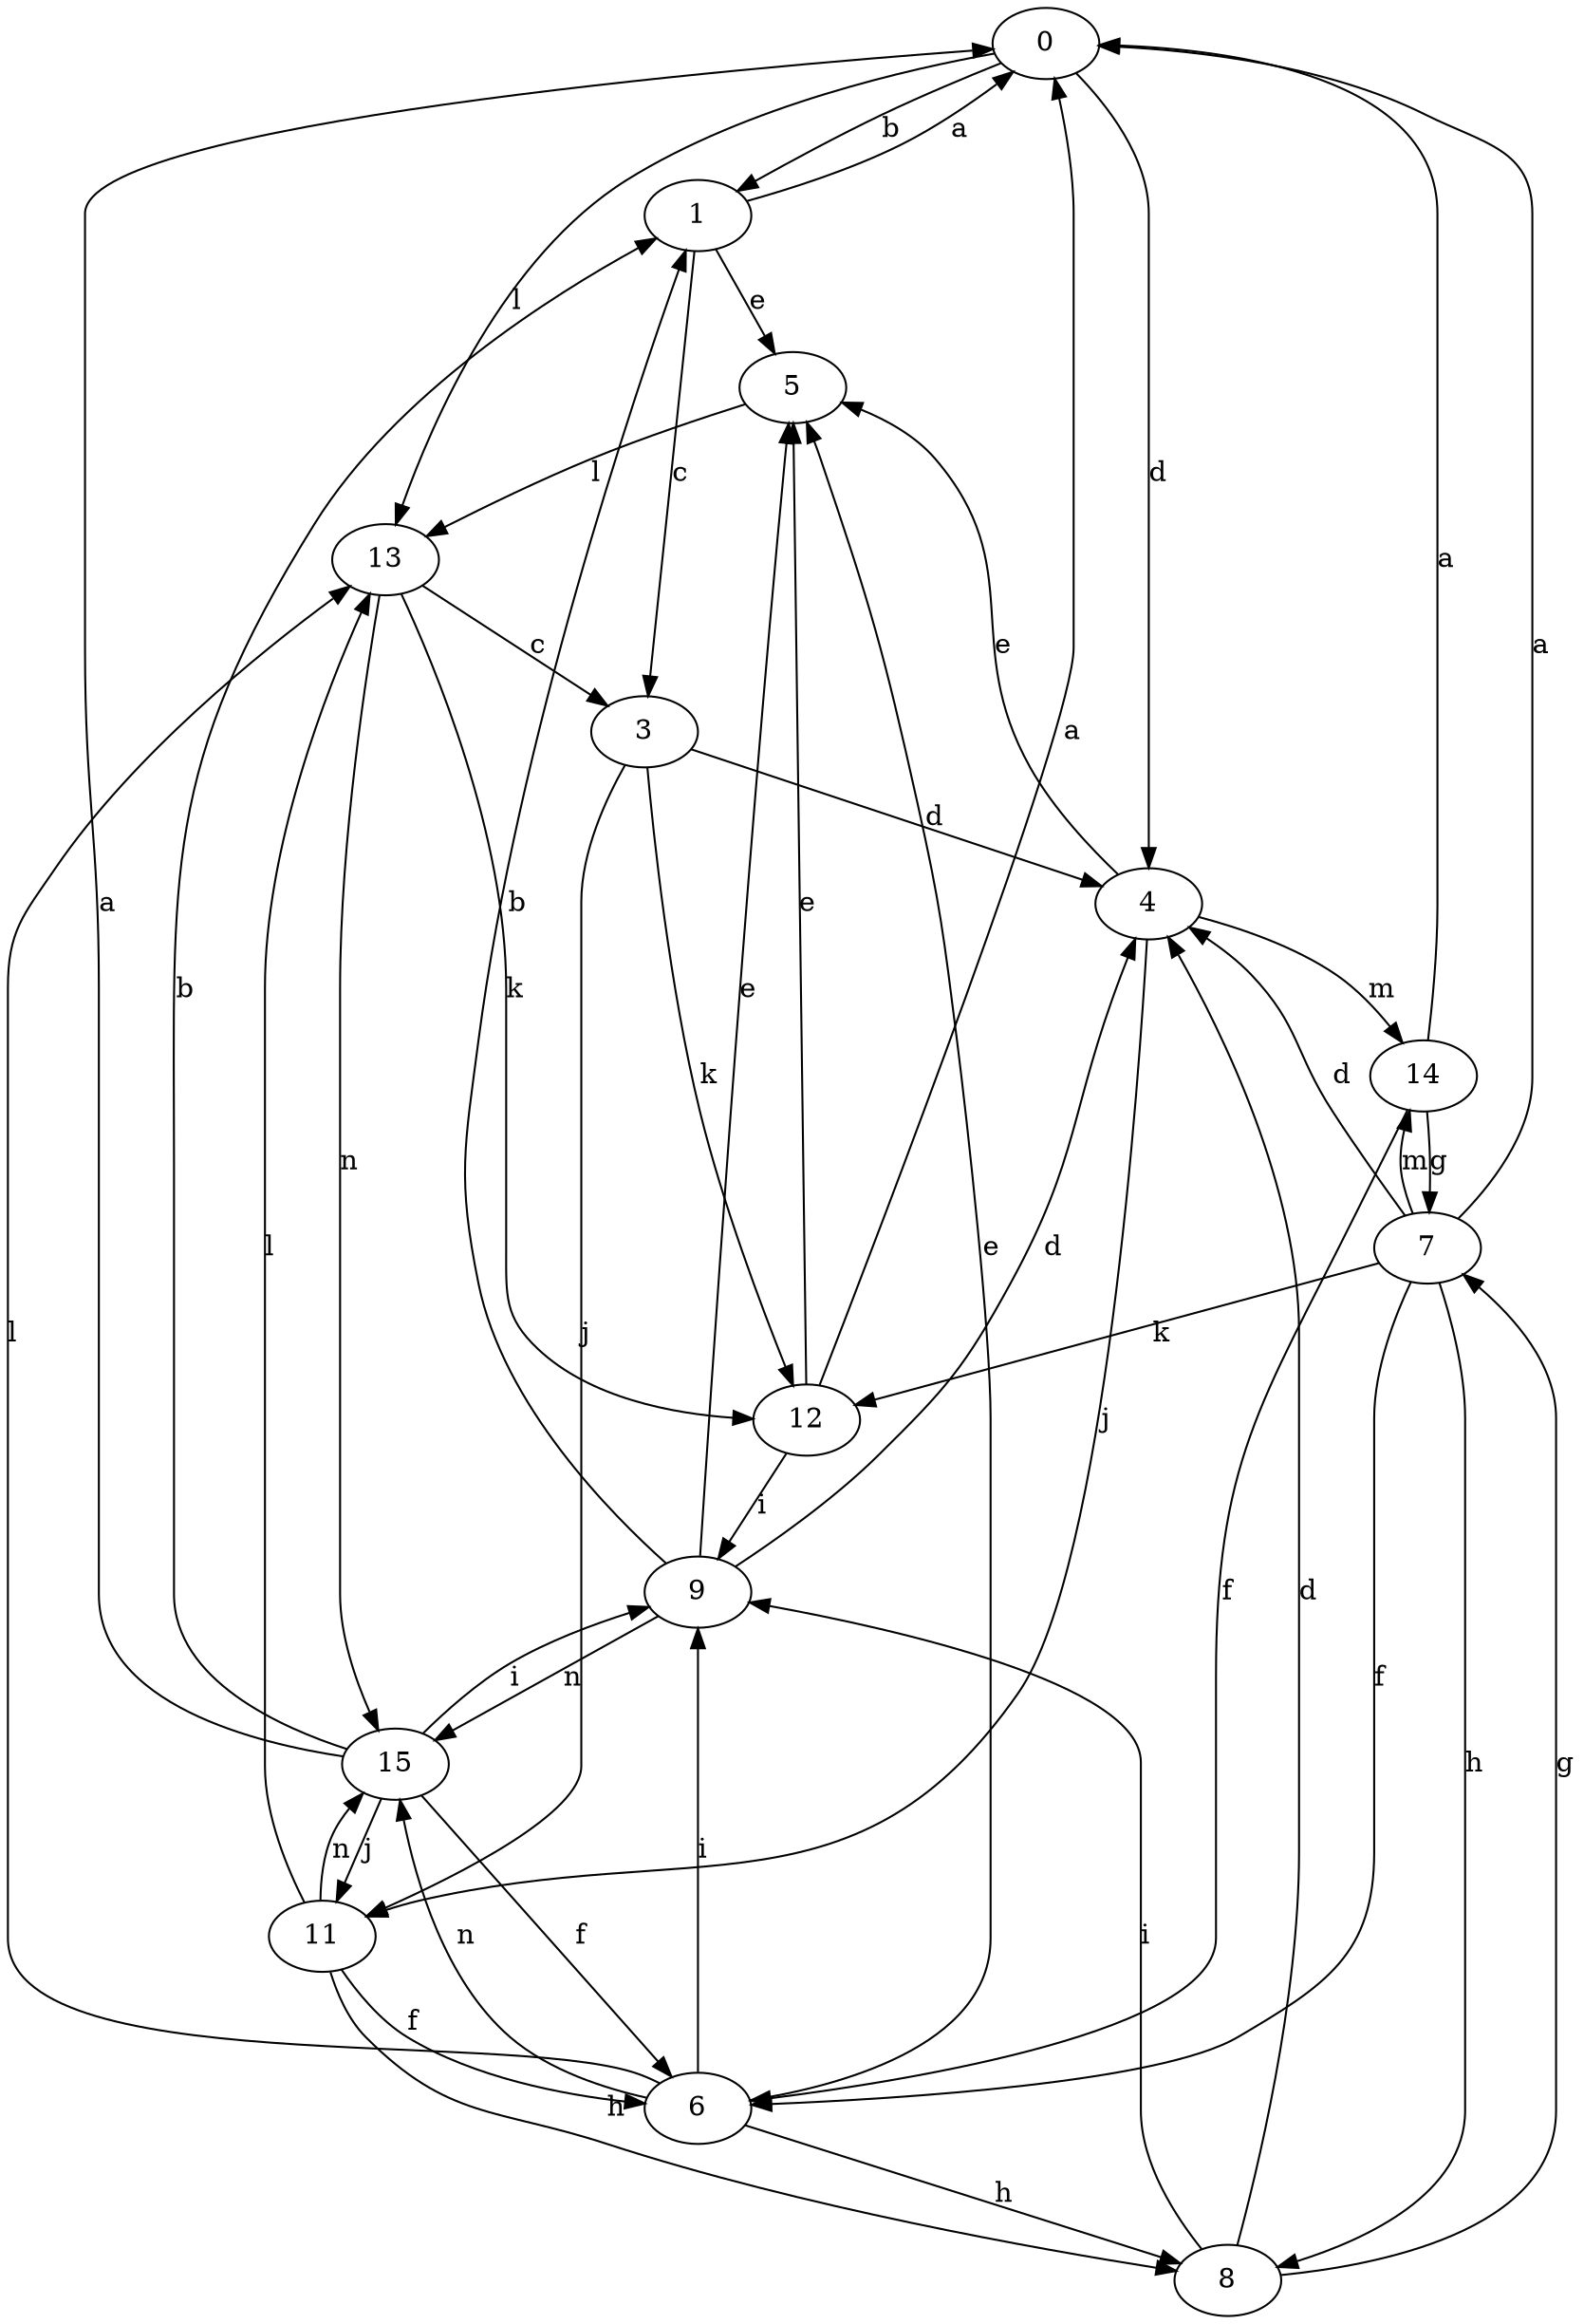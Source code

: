 strict digraph  {
0;
1;
3;
4;
5;
6;
7;
8;
9;
11;
12;
13;
14;
15;
0 -> 1  [label=b];
0 -> 4  [label=d];
0 -> 13  [label=l];
1 -> 0  [label=a];
1 -> 3  [label=c];
1 -> 5  [label=e];
3 -> 4  [label=d];
3 -> 11  [label=j];
3 -> 12  [label=k];
4 -> 5  [label=e];
4 -> 11  [label=j];
4 -> 14  [label=m];
5 -> 13  [label=l];
6 -> 5  [label=e];
6 -> 8  [label=h];
6 -> 9  [label=i];
6 -> 13  [label=l];
6 -> 15  [label=n];
7 -> 0  [label=a];
7 -> 4  [label=d];
7 -> 6  [label=f];
7 -> 8  [label=h];
7 -> 12  [label=k];
7 -> 14  [label=m];
8 -> 4  [label=d];
8 -> 7  [label=g];
8 -> 9  [label=i];
9 -> 1  [label=b];
9 -> 4  [label=d];
9 -> 5  [label=e];
9 -> 15  [label=n];
11 -> 6  [label=f];
11 -> 8  [label=h];
11 -> 13  [label=l];
11 -> 15  [label=n];
12 -> 0  [label=a];
12 -> 5  [label=e];
12 -> 9  [label=i];
13 -> 3  [label=c];
13 -> 12  [label=k];
13 -> 15  [label=n];
14 -> 0  [label=a];
14 -> 6  [label=f];
14 -> 7  [label=g];
15 -> 0  [label=a];
15 -> 1  [label=b];
15 -> 6  [label=f];
15 -> 9  [label=i];
15 -> 11  [label=j];
}
